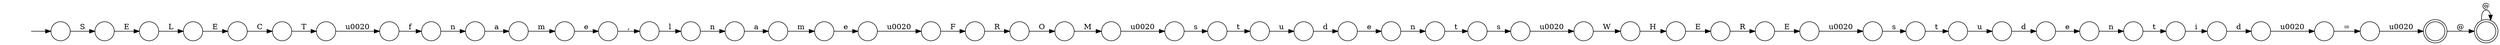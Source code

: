 digraph Automaton {
  rankdir = LR;
  0 [shape=circle,label=""];
  0 -> 12 [label="="]
  1 [shape=circle,label=""];
  1 -> 30 [label="d"]
  2 [shape=circle,label=""];
  2 -> 46 [label="u"]
  3 [shape=circle,label=""];
  3 -> 47 [label="\u0020"]
  4 [shape=circle,label=""];
  initial [shape=plaintext,label=""];
  initial -> 4
  4 -> 51 [label="S"]
  5 [shape=circle,label=""];
  5 -> 50 [label="t"]
  6 [shape=circle,label=""];
  6 -> 32 [label="O"]
  7 [shape=circle,label=""];
  7 -> 10 [label="t"]
  8 [shape=circle,label=""];
  8 -> 28 [label="n"]
  9 [shape=circle,label=""];
  9 -> 26 [label="m"]
  10 [shape=circle,label=""];
  10 -> 27 [label="i"]
  11 [shape=circle,label=""];
  11 -> 39 [label="H"]
  12 [shape=circle,label=""];
  12 -> 21 [label="\u0020"]
  13 [shape=circle,label=""];
  13 -> 11 [label="W"]
  14 [shape=circle,label=""];
  14 -> 36 [label="m"]
  15 [shape=doublecircle,label=""];
  15 -> 15 [label="@"]
  16 [shape=circle,label=""];
  16 -> 20 [label="E"]
  17 [shape=circle,label=""];
  17 -> 18 [label="\u0020"]
  18 [shape=circle,label=""];
  18 -> 42 [label="s"]
  19 [shape=circle,label=""];
  19 -> 13 [label="\u0020"]
  20 [shape=circle,label=""];
  20 -> 29 [label="\u0020"]
  21 [shape=doublecircle,label=""];
  21 -> 15 [label="@"]
  22 [shape=circle,label=""];
  22 -> 7 [label="n"]
  23 [shape=circle,label=""];
  23 -> 44 [label=","]
  24 [shape=circle,label=""];
  24 -> 45 [label="e"]
  25 [shape=circle,label=""];
  25 -> 37 [label="C"]
  26 [shape=circle,label=""];
  26 -> 23 [label="e"]
  27 [shape=circle,label=""];
  27 -> 43 [label="d"]
  28 [shape=circle,label=""];
  28 -> 14 [label="a"]
  29 [shape=circle,label=""];
  29 -> 5 [label="s"]
  30 [shape=circle,label=""];
  30 -> 22 [label="e"]
  31 [shape=circle,label=""];
  31 -> 16 [label="R"]
  32 [shape=circle,label=""];
  32 -> 17 [label="M"]
  33 [shape=circle,label=""];
  33 -> 9 [label="a"]
  34 [shape=circle,label=""];
  34 -> 19 [label="s"]
  35 [shape=circle,label=""];
  35 -> 48 [label="f"]
  36 [shape=circle,label=""];
  36 -> 3 [label="e"]
  37 [shape=circle,label=""];
  37 -> 40 [label="T"]
  38 [shape=circle,label=""];
  38 -> 52 [label="L"]
  39 [shape=circle,label=""];
  39 -> 31 [label="E"]
  40 [shape=circle,label=""];
  40 -> 35 [label="\u0020"]
  41 [shape=circle,label=""];
  41 -> 6 [label="R"]
  42 [shape=circle,label=""];
  42 -> 2 [label="t"]
  43 [shape=circle,label=""];
  43 -> 0 [label="\u0020"]
  44 [shape=circle,label=""];
  44 -> 8 [label="l"]
  45 [shape=circle,label=""];
  45 -> 49 [label="n"]
  46 [shape=circle,label=""];
  46 -> 24 [label="d"]
  47 [shape=circle,label=""];
  47 -> 41 [label="F"]
  48 [shape=circle,label=""];
  48 -> 33 [label="n"]
  49 [shape=circle,label=""];
  49 -> 34 [label="t"]
  50 [shape=circle,label=""];
  50 -> 1 [label="u"]
  51 [shape=circle,label=""];
  51 -> 38 [label="E"]
  52 [shape=circle,label=""];
  52 -> 25 [label="E"]
}
